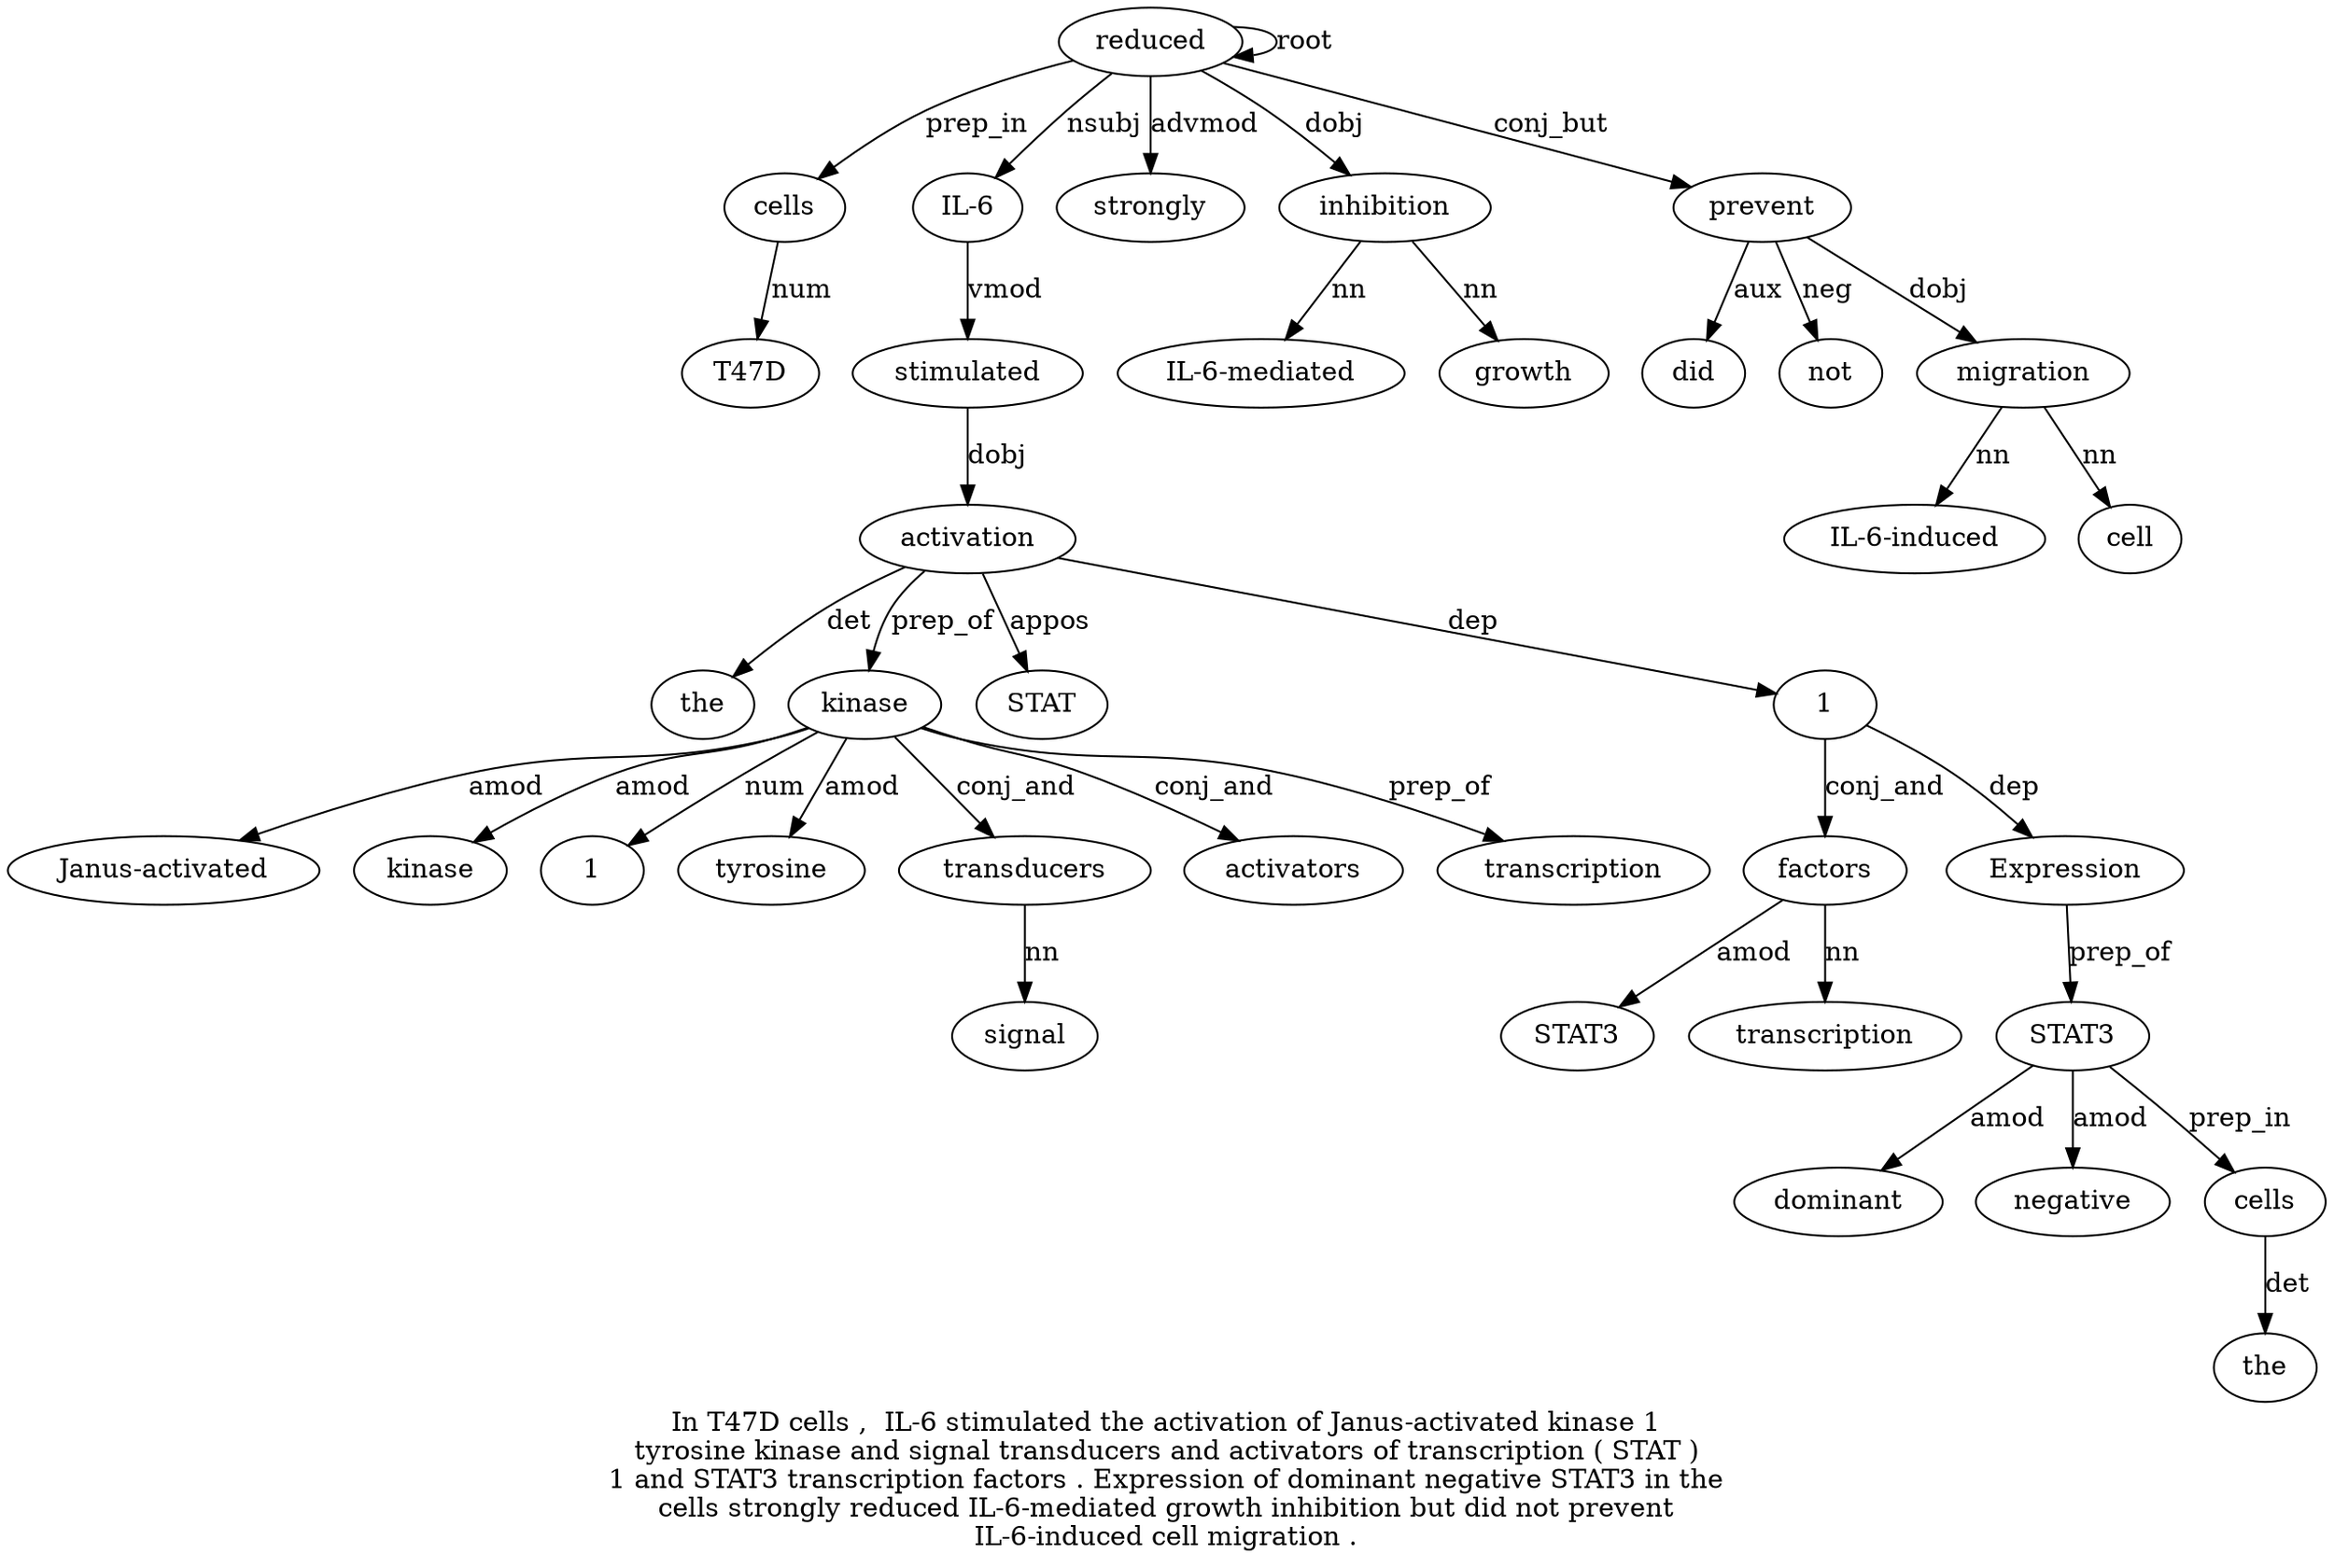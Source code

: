 digraph "In T47D cells ,  IL-6 stimulated the activation of Janus-activated kinase 1 tyrosine kinase and signal transducers and activators of transcription ( STAT ) 1 and STAT3 transcription factors . Expression of dominant negative STAT3 in the cells strongly reduced IL-6-mediated growth inhibition but did not prevent IL-6-induced cell migration ." {
label="In T47D cells ,  IL-6 stimulated the activation of Janus-activated kinase 1
tyrosine kinase and signal transducers and activators of transcription ( STAT )
1 and STAT3 transcription factors . Expression of dominant negative STAT3 in the
cells strongly reduced IL-6-mediated growth inhibition but did not prevent
IL-6-induced cell migration .";
cells3 [style=filled, fillcolor=white, label=cells];
T47D2 [style=filled, fillcolor=white, label=T47D];
cells3 -> T47D2  [label=num];
reduced40 [style=filled, fillcolor=white, label=reduced];
reduced40 -> cells3  [label=prep_in];
"IL-65" [style=filled, fillcolor=white, label="IL-6"];
reduced40 -> "IL-65"  [label=nsubj];
stimulated6 [style=filled, fillcolor=white, label=stimulated];
"IL-65" -> stimulated6  [label=vmod];
activation8 [style=filled, fillcolor=white, label=activation];
the7 [style=filled, fillcolor=white, label=the];
activation8 -> the7  [label=det];
stimulated6 -> activation8  [label=dobj];
kinase14 [style=filled, fillcolor=white, label=kinase];
"Janus-activated10" [style=filled, fillcolor=white, label="Janus-activated"];
kinase14 -> "Janus-activated10"  [label=amod];
kinase11 [style=filled, fillcolor=white, label=kinase];
kinase14 -> kinase11  [label=amod];
112 [style=filled, fillcolor=white, label=1];
kinase14 -> 112  [label=num];
tyrosine13 [style=filled, fillcolor=white, label=tyrosine];
kinase14 -> tyrosine13  [label=amod];
activation8 -> kinase14  [label=prep_of];
transducers17 [style=filled, fillcolor=white, label=transducers];
signal16 [style=filled, fillcolor=white, label=signal];
transducers17 -> signal16  [label=nn];
kinase14 -> transducers17  [label=conj_and];
activators19 [style=filled, fillcolor=white, label=activators];
kinase14 -> activators19  [label=conj_and];
transcription21 [style=filled, fillcolor=white, label=transcription];
kinase14 -> transcription21  [label=prep_of];
STAT23 [style=filled, fillcolor=white, label=STAT];
activation8 -> STAT23  [label=appos];
125 [style=filled, fillcolor=white, label=1];
activation8 -> 125  [label=dep];
factors29 [style=filled, fillcolor=white, label=factors];
STAT327 [style=filled, fillcolor=white, label=STAT3];
factors29 -> STAT327  [label=amod];
transcription28 [style=filled, fillcolor=white, label=transcription];
factors29 -> transcription28  [label=nn];
125 -> factors29  [label=conj_and];
Expression31 [style=filled, fillcolor=white, label=Expression];
125 -> Expression31  [label=dep];
STAT335 [style=filled, fillcolor=white, label=STAT3];
dominant33 [style=filled, fillcolor=white, label=dominant];
STAT335 -> dominant33  [label=amod];
negative34 [style=filled, fillcolor=white, label=negative];
STAT335 -> negative34  [label=amod];
Expression31 -> STAT335  [label=prep_of];
cells38 [style=filled, fillcolor=white, label=cells];
the37 [style=filled, fillcolor=white, label=the];
cells38 -> the37  [label=det];
STAT335 -> cells38  [label=prep_in];
strongly39 [style=filled, fillcolor=white, label=strongly];
reduced40 -> strongly39  [label=advmod];
reduced40 -> reduced40  [label=root];
inhibition43 [style=filled, fillcolor=white, label=inhibition];
"IL-6-mediated41" [style=filled, fillcolor=white, label="IL-6-mediated"];
inhibition43 -> "IL-6-mediated41"  [label=nn];
growth42 [style=filled, fillcolor=white, label=growth];
inhibition43 -> growth42  [label=nn];
reduced40 -> inhibition43  [label=dobj];
prevent47 [style=filled, fillcolor=white, label=prevent];
did45 [style=filled, fillcolor=white, label=did];
prevent47 -> did45  [label=aux];
not46 [style=filled, fillcolor=white, label=not];
prevent47 -> not46  [label=neg];
reduced40 -> prevent47  [label=conj_but];
migration50 [style=filled, fillcolor=white, label=migration];
"IL-6-induced48" [style=filled, fillcolor=white, label="IL-6-induced"];
migration50 -> "IL-6-induced48"  [label=nn];
cell49 [style=filled, fillcolor=white, label=cell];
migration50 -> cell49  [label=nn];
prevent47 -> migration50  [label=dobj];
}
